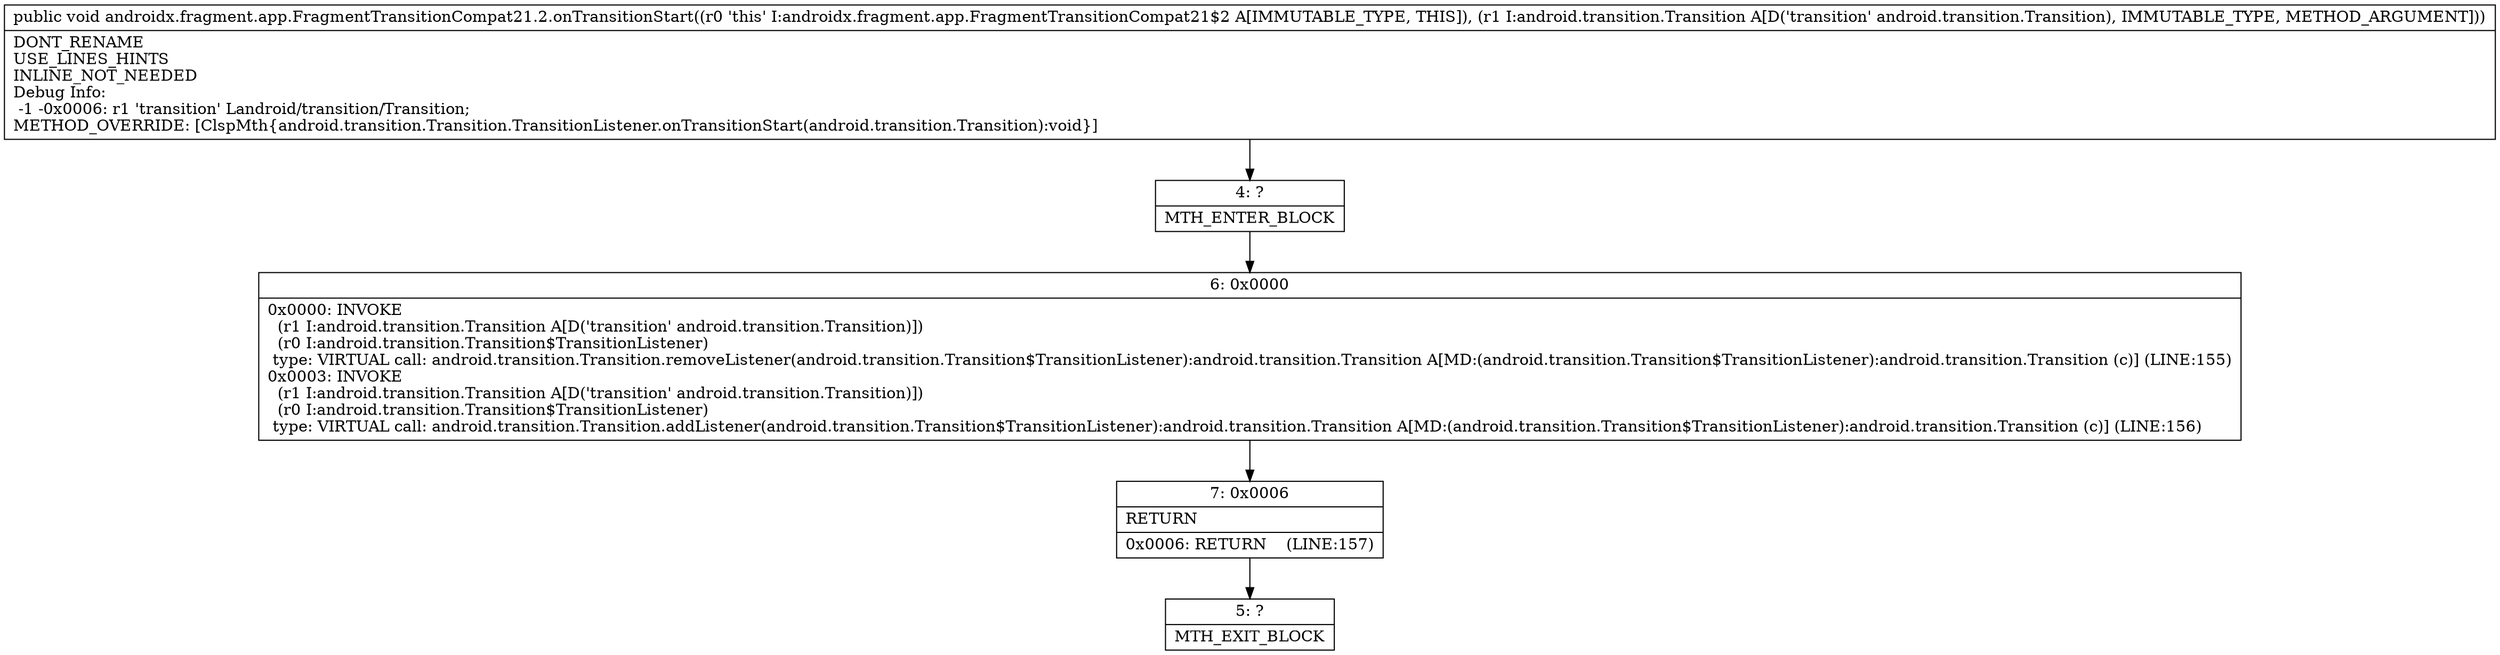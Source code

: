 digraph "CFG forandroidx.fragment.app.FragmentTransitionCompat21.2.onTransitionStart(Landroid\/transition\/Transition;)V" {
Node_4 [shape=record,label="{4\:\ ?|MTH_ENTER_BLOCK\l}"];
Node_6 [shape=record,label="{6\:\ 0x0000|0x0000: INVOKE  \l  (r1 I:android.transition.Transition A[D('transition' android.transition.Transition)])\l  (r0 I:android.transition.Transition$TransitionListener)\l type: VIRTUAL call: android.transition.Transition.removeListener(android.transition.Transition$TransitionListener):android.transition.Transition A[MD:(android.transition.Transition$TransitionListener):android.transition.Transition (c)] (LINE:155)\l0x0003: INVOKE  \l  (r1 I:android.transition.Transition A[D('transition' android.transition.Transition)])\l  (r0 I:android.transition.Transition$TransitionListener)\l type: VIRTUAL call: android.transition.Transition.addListener(android.transition.Transition$TransitionListener):android.transition.Transition A[MD:(android.transition.Transition$TransitionListener):android.transition.Transition (c)] (LINE:156)\l}"];
Node_7 [shape=record,label="{7\:\ 0x0006|RETURN\l|0x0006: RETURN    (LINE:157)\l}"];
Node_5 [shape=record,label="{5\:\ ?|MTH_EXIT_BLOCK\l}"];
MethodNode[shape=record,label="{public void androidx.fragment.app.FragmentTransitionCompat21.2.onTransitionStart((r0 'this' I:androidx.fragment.app.FragmentTransitionCompat21$2 A[IMMUTABLE_TYPE, THIS]), (r1 I:android.transition.Transition A[D('transition' android.transition.Transition), IMMUTABLE_TYPE, METHOD_ARGUMENT]))  | DONT_RENAME\lUSE_LINES_HINTS\lINLINE_NOT_NEEDED\lDebug Info:\l  \-1 \-0x0006: r1 'transition' Landroid\/transition\/Transition;\lMETHOD_OVERRIDE: [ClspMth\{android.transition.Transition.TransitionListener.onTransitionStart(android.transition.Transition):void\}]\l}"];
MethodNode -> Node_4;Node_4 -> Node_6;
Node_6 -> Node_7;
Node_7 -> Node_5;
}

